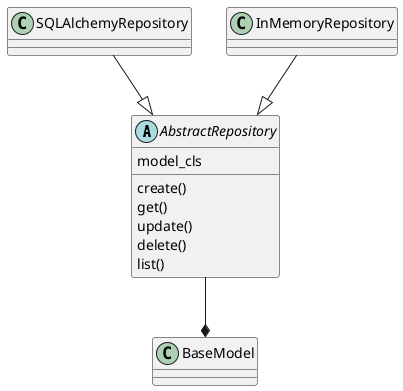 @startuml
abstract class AbstractRepository {
    model_cls

    create()
    get()
    update()
    delete()
    list()
}

AbstractRepository --* BaseModel
SQLAlchemyRepository --|> AbstractRepository
InMemoryRepository --|> AbstractRepository
@enduml

@startuml
class User
class Team
class UserTeams
class Token
class Application
class Package
class Channel
class Group
class ApplicationGroups

abstract class AbstractRepository {
    model_cls

    create()
    get()
    update()
    delete()
    list()
}

abstract class AbstractService {
    repository: AbstractRepository
}

AbstractService --* AbstractRepository

class UserService {
    new_user()
    get_user()
    find_users()
    update_user_info()
    delete_user()

    new_user_token()
    get_user_token()
    find_user_tokens()
    revoke_user_token()
}

UserService --|> AbstractService
UserService --> User
UserService --> Token

class TeamService {
    new_team()
    get_team()
    find_teams()
    update_team_info()
    delete_team()

    join()
    leave()
}

TeamService --|> AbstractService
TeamService --> Team
TeamService --> User
TeamService --> UserTeams


class ApplicationService {
    new_application()
    get_application()
    find_applications()
    update_application_info()
    delete_application()

    new_application_channel()
    get_application_channel()
    find_application_channels()
    update_application_channel_info()
    delete_application_channel()
}

ApplicationService --|> AbstractService
ApplicationService --> Application
ApplicationService --> Channel


class PackageService {
    application: Application

    find_application_packages()
    new_application_package()
    get_application_package()
    update_application_package()
    delete_application_package()

    add_application_package_to_channel()
    remove_application_package_from_channel()
}

PackageService --|> AbstractService
PackageService --* Application
PackageService --> Channel
PackageService --> Package

class ApplicationGroupsService {
    new_group()
    find_groups()
    get_group()
    update_group_info()
    delete_group()

    get_group_applications()
    add_application_to_group()
    remove_application_from_group()
}

ApplicationGroupsService --|> AbstractService
ApplicationGroupsService --o Application
ApplicationService --> Group
ApplicationService --> ApplicationGroups
@enduml
